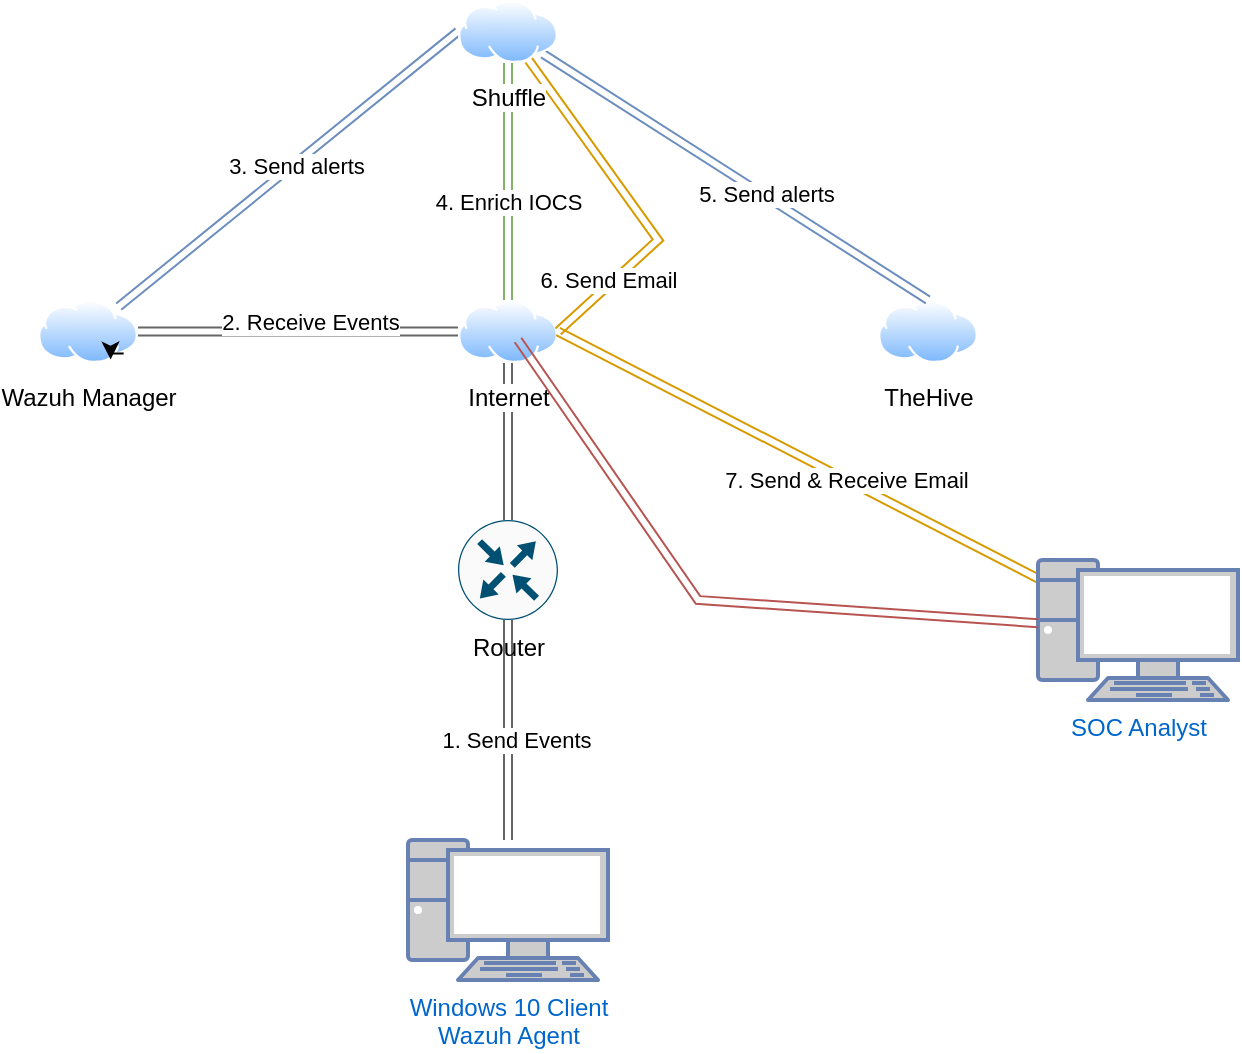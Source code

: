 <mxfile version="22.1.11" type="github">
  <diagram name="Page-1" id="cOr_iawBpQ-3oXzeAAVZ">
    <mxGraphModel dx="954" dy="555" grid="1" gridSize="10" guides="1" tooltips="1" connect="1" arrows="1" fold="1" page="1" pageScale="1" pageWidth="850" pageHeight="1100" math="0" shadow="0">
      <root>
        <mxCell id="0" />
        <mxCell id="1" parent="0" />
        <mxCell id="FutX3gNtFFif_879X-g--9" value="" style="edgeStyle=orthogonalEdgeStyle;rounded=0;orthogonalLoop=1;jettySize=auto;html=1;shape=link;fillColor=#f5f5f5;gradientColor=#b3b3b3;strokeColor=#666666;" edge="1" parent="1" source="FutX3gNtFFif_879X-g--1" target="FutX3gNtFFif_879X-g--2">
          <mxGeometry relative="1" as="geometry" />
        </mxCell>
        <mxCell id="FutX3gNtFFif_879X-g--11" value="1. Send Events" style="edgeLabel;html=1;align=center;verticalAlign=middle;resizable=0;points=[];" vertex="1" connectable="0" parent="FutX3gNtFFif_879X-g--9">
          <mxGeometry x="0.109" y="-4" relative="1" as="geometry">
            <mxPoint y="11" as="offset" />
          </mxGeometry>
        </mxCell>
        <mxCell id="FutX3gNtFFif_879X-g--1" value="Windows 10 Client&lt;br&gt;Wazuh Agent" style="fontColor=#0066CC;verticalAlign=top;verticalLabelPosition=bottom;labelPosition=center;align=center;html=1;outlineConnect=0;fillColor=#CCCCCC;strokeColor=#6881B3;gradientColor=none;gradientDirection=north;strokeWidth=2;shape=mxgraph.networks.pc;" vertex="1" parent="1">
          <mxGeometry x="375" y="470" width="100" height="70" as="geometry" />
        </mxCell>
        <mxCell id="FutX3gNtFFif_879X-g--12" value="" style="edgeStyle=orthogonalEdgeStyle;rounded=0;orthogonalLoop=1;jettySize=auto;html=1;shape=link;fillColor=#f5f5f5;gradientColor=#b3b3b3;strokeColor=#666666;" edge="1" parent="1" source="FutX3gNtFFif_879X-g--2" target="FutX3gNtFFif_879X-g--3">
          <mxGeometry relative="1" as="geometry" />
        </mxCell>
        <mxCell id="FutX3gNtFFif_879X-g--2" value="Router" style="sketch=0;points=[[0.5,0,0],[1,0.5,0],[0.5,1,0],[0,0.5,0],[0.145,0.145,0],[0.856,0.145,0],[0.855,0.856,0],[0.145,0.855,0]];verticalLabelPosition=bottom;html=1;verticalAlign=top;aspect=fixed;align=center;pointerEvents=1;shape=mxgraph.cisco19.rect;prIcon=router;fillColor=#FAFAFA;strokeColor=#005073;" vertex="1" parent="1">
          <mxGeometry x="400" y="310" width="50" height="50" as="geometry" />
        </mxCell>
        <mxCell id="FutX3gNtFFif_879X-g--15" style="edgeStyle=orthogonalEdgeStyle;rounded=0;orthogonalLoop=1;jettySize=auto;html=1;entryX=1;entryY=0.5;entryDx=0;entryDy=0;shape=link;fillColor=#f5f5f5;gradientColor=#b3b3b3;strokeColor=#666666;" edge="1" parent="1" source="FutX3gNtFFif_879X-g--3" target="FutX3gNtFFif_879X-g--4">
          <mxGeometry relative="1" as="geometry" />
        </mxCell>
        <mxCell id="FutX3gNtFFif_879X-g--16" value="2. Receive Events" style="edgeLabel;html=1;align=center;verticalAlign=middle;resizable=0;points=[];" vertex="1" connectable="0" parent="FutX3gNtFFif_879X-g--15">
          <mxGeometry x="0.291" y="-5" relative="1" as="geometry">
            <mxPoint x="29" as="offset" />
          </mxGeometry>
        </mxCell>
        <mxCell id="FutX3gNtFFif_879X-g--3" value="Internet" style="image;aspect=fixed;perimeter=ellipsePerimeter;html=1;align=center;shadow=0;dashed=0;spacingTop=3;image=img/lib/active_directory/internet_cloud.svg;" vertex="1" parent="1">
          <mxGeometry x="400" y="200" width="50" height="31.5" as="geometry" />
        </mxCell>
        <mxCell id="FutX3gNtFFif_879X-g--17" style="rounded=0;orthogonalLoop=1;jettySize=auto;html=1;entryX=0;entryY=0.5;entryDx=0;entryDy=0;shape=link;fillColor=#dae8fc;gradientColor=#7ea6e0;strokeColor=#6c8ebf;" edge="1" parent="1" source="FutX3gNtFFif_879X-g--4" target="FutX3gNtFFif_879X-g--6">
          <mxGeometry relative="1" as="geometry" />
        </mxCell>
        <mxCell id="FutX3gNtFFif_879X-g--18" value="3. Send alerts" style="edgeLabel;html=1;align=center;verticalAlign=middle;resizable=0;points=[];" vertex="1" connectable="0" parent="FutX3gNtFFif_879X-g--17">
          <mxGeometry x="0.232" y="-2" relative="1" as="geometry">
            <mxPoint x="-17" y="13" as="offset" />
          </mxGeometry>
        </mxCell>
        <mxCell id="FutX3gNtFFif_879X-g--4" value="Wazuh Manager" style="image;aspect=fixed;perimeter=ellipsePerimeter;html=1;align=center;shadow=0;dashed=0;spacingTop=3;image=img/lib/active_directory/internet_cloud.svg;" vertex="1" parent="1">
          <mxGeometry x="190" y="200" width="50" height="31.5" as="geometry" />
        </mxCell>
        <mxCell id="FutX3gNtFFif_879X-g--5" value="TheHive" style="image;aspect=fixed;perimeter=ellipsePerimeter;html=1;align=center;shadow=0;dashed=0;spacingTop=3;image=img/lib/active_directory/internet_cloud.svg;" vertex="1" parent="1">
          <mxGeometry x="610" y="200" width="50" height="31.5" as="geometry" />
        </mxCell>
        <mxCell id="FutX3gNtFFif_879X-g--19" style="edgeStyle=orthogonalEdgeStyle;rounded=0;orthogonalLoop=1;jettySize=auto;html=1;shape=link;fillColor=#d5e8d4;gradientColor=#97d077;strokeColor=#82b366;" edge="1" parent="1" source="FutX3gNtFFif_879X-g--6" target="FutX3gNtFFif_879X-g--3">
          <mxGeometry relative="1" as="geometry" />
        </mxCell>
        <mxCell id="FutX3gNtFFif_879X-g--20" value="4. Enrich IOCS" style="edgeLabel;html=1;align=center;verticalAlign=middle;resizable=0;points=[];" vertex="1" connectable="0" parent="FutX3gNtFFif_879X-g--19">
          <mxGeometry x="0.156" relative="1" as="geometry">
            <mxPoint y="1" as="offset" />
          </mxGeometry>
        </mxCell>
        <mxCell id="FutX3gNtFFif_879X-g--21" style="rounded=0;orthogonalLoop=1;jettySize=auto;html=1;entryX=0.5;entryY=0;entryDx=0;entryDy=0;fillColor=#dae8fc;gradientColor=#7ea6e0;strokeColor=#6c8ebf;shape=link;" edge="1" parent="1" source="FutX3gNtFFif_879X-g--6" target="FutX3gNtFFif_879X-g--5">
          <mxGeometry relative="1" as="geometry" />
        </mxCell>
        <mxCell id="FutX3gNtFFif_879X-g--22" value="5. Send alerts" style="edgeLabel;html=1;align=center;verticalAlign=middle;resizable=0;points=[];" vertex="1" connectable="0" parent="FutX3gNtFFif_879X-g--21">
          <mxGeometry x="0.149" y="1" relative="1" as="geometry">
            <mxPoint as="offset" />
          </mxGeometry>
        </mxCell>
        <mxCell id="FutX3gNtFFif_879X-g--24" style="rounded=0;orthogonalLoop=1;jettySize=auto;html=1;entryX=1;entryY=0.5;entryDx=0;entryDy=0;fillColor=#ffcd28;gradientColor=#ffa500;strokeColor=#d79b00;shape=link;" edge="1" parent="1" source="FutX3gNtFFif_879X-g--6" target="FutX3gNtFFif_879X-g--3">
          <mxGeometry relative="1" as="geometry">
            <Array as="points">
              <mxPoint x="500" y="170" />
            </Array>
          </mxGeometry>
        </mxCell>
        <mxCell id="FutX3gNtFFif_879X-g--25" value="6. Send Email" style="edgeLabel;html=1;align=center;verticalAlign=middle;resizable=0;points=[];" vertex="1" connectable="0" parent="FutX3gNtFFif_879X-g--24">
          <mxGeometry x="0.599" y="-2" relative="1" as="geometry">
            <mxPoint as="offset" />
          </mxGeometry>
        </mxCell>
        <mxCell id="FutX3gNtFFif_879X-g--6" value="Shuffle" style="image;aspect=fixed;perimeter=ellipsePerimeter;html=1;align=center;shadow=0;dashed=0;spacingTop=3;image=img/lib/active_directory/internet_cloud.svg;" vertex="1" parent="1">
          <mxGeometry x="400" y="50" width="50" height="31.5" as="geometry" />
        </mxCell>
        <mxCell id="FutX3gNtFFif_879X-g--26" style="rounded=0;orthogonalLoop=1;jettySize=auto;html=1;entryX=1;entryY=0.5;entryDx=0;entryDy=0;fillColor=#ffcd28;gradientColor=#ffa500;strokeColor=#d79b00;shape=link;" edge="1" parent="1" source="FutX3gNtFFif_879X-g--7" target="FutX3gNtFFif_879X-g--3">
          <mxGeometry relative="1" as="geometry" />
        </mxCell>
        <mxCell id="FutX3gNtFFif_879X-g--27" value="7. Send &amp;amp; Receive Email" style="edgeLabel;html=1;align=center;verticalAlign=middle;resizable=0;points=[];" vertex="1" connectable="0" parent="FutX3gNtFFif_879X-g--26">
          <mxGeometry x="-0.201" relative="1" as="geometry">
            <mxPoint as="offset" />
          </mxGeometry>
        </mxCell>
        <mxCell id="FutX3gNtFFif_879X-g--7" value="SOC Analyst" style="fontColor=#0066CC;verticalAlign=top;verticalLabelPosition=bottom;labelPosition=center;align=center;html=1;outlineConnect=0;fillColor=#CCCCCC;strokeColor=#6881B3;gradientColor=none;gradientDirection=north;strokeWidth=2;shape=mxgraph.networks.pc;" vertex="1" parent="1">
          <mxGeometry x="690" y="330" width="100" height="70" as="geometry" />
        </mxCell>
        <mxCell id="FutX3gNtFFif_879X-g--8" style="edgeStyle=orthogonalEdgeStyle;rounded=0;orthogonalLoop=1;jettySize=auto;html=1;exitX=1;exitY=1;exitDx=0;exitDy=0;entryX=0.75;entryY=1;entryDx=0;entryDy=0;" edge="1" parent="1" source="FutX3gNtFFif_879X-g--4" target="FutX3gNtFFif_879X-g--4">
          <mxGeometry relative="1" as="geometry" />
        </mxCell>
        <mxCell id="FutX3gNtFFif_879X-g--30" style="rounded=0;orthogonalLoop=1;jettySize=auto;html=1;entryX=0.6;entryY=0.635;entryDx=0;entryDy=0;entryPerimeter=0;shape=link;fillColor=#f8cecc;gradientColor=#ea6b66;strokeColor=#b85450;" edge="1" parent="1" source="FutX3gNtFFif_879X-g--7" target="FutX3gNtFFif_879X-g--3">
          <mxGeometry relative="1" as="geometry">
            <Array as="points">
              <mxPoint x="520" y="350" />
            </Array>
          </mxGeometry>
        </mxCell>
      </root>
    </mxGraphModel>
  </diagram>
</mxfile>
